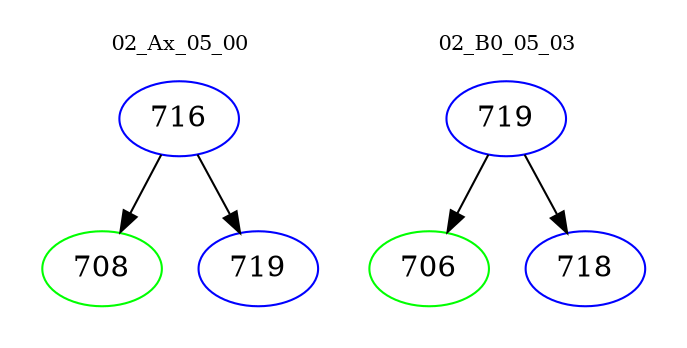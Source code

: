 digraph{
subgraph cluster_0 {
color = white
label = "02_Ax_05_00";
fontsize=10;
T0_716 [label="716", color="blue"]
T0_716 -> T0_708 [color="black"]
T0_708 [label="708", color="green"]
T0_716 -> T0_719 [color="black"]
T0_719 [label="719", color="blue"]
}
subgraph cluster_1 {
color = white
label = "02_B0_05_03";
fontsize=10;
T1_719 [label="719", color="blue"]
T1_719 -> T1_706 [color="black"]
T1_706 [label="706", color="green"]
T1_719 -> T1_718 [color="black"]
T1_718 [label="718", color="blue"]
}
}

